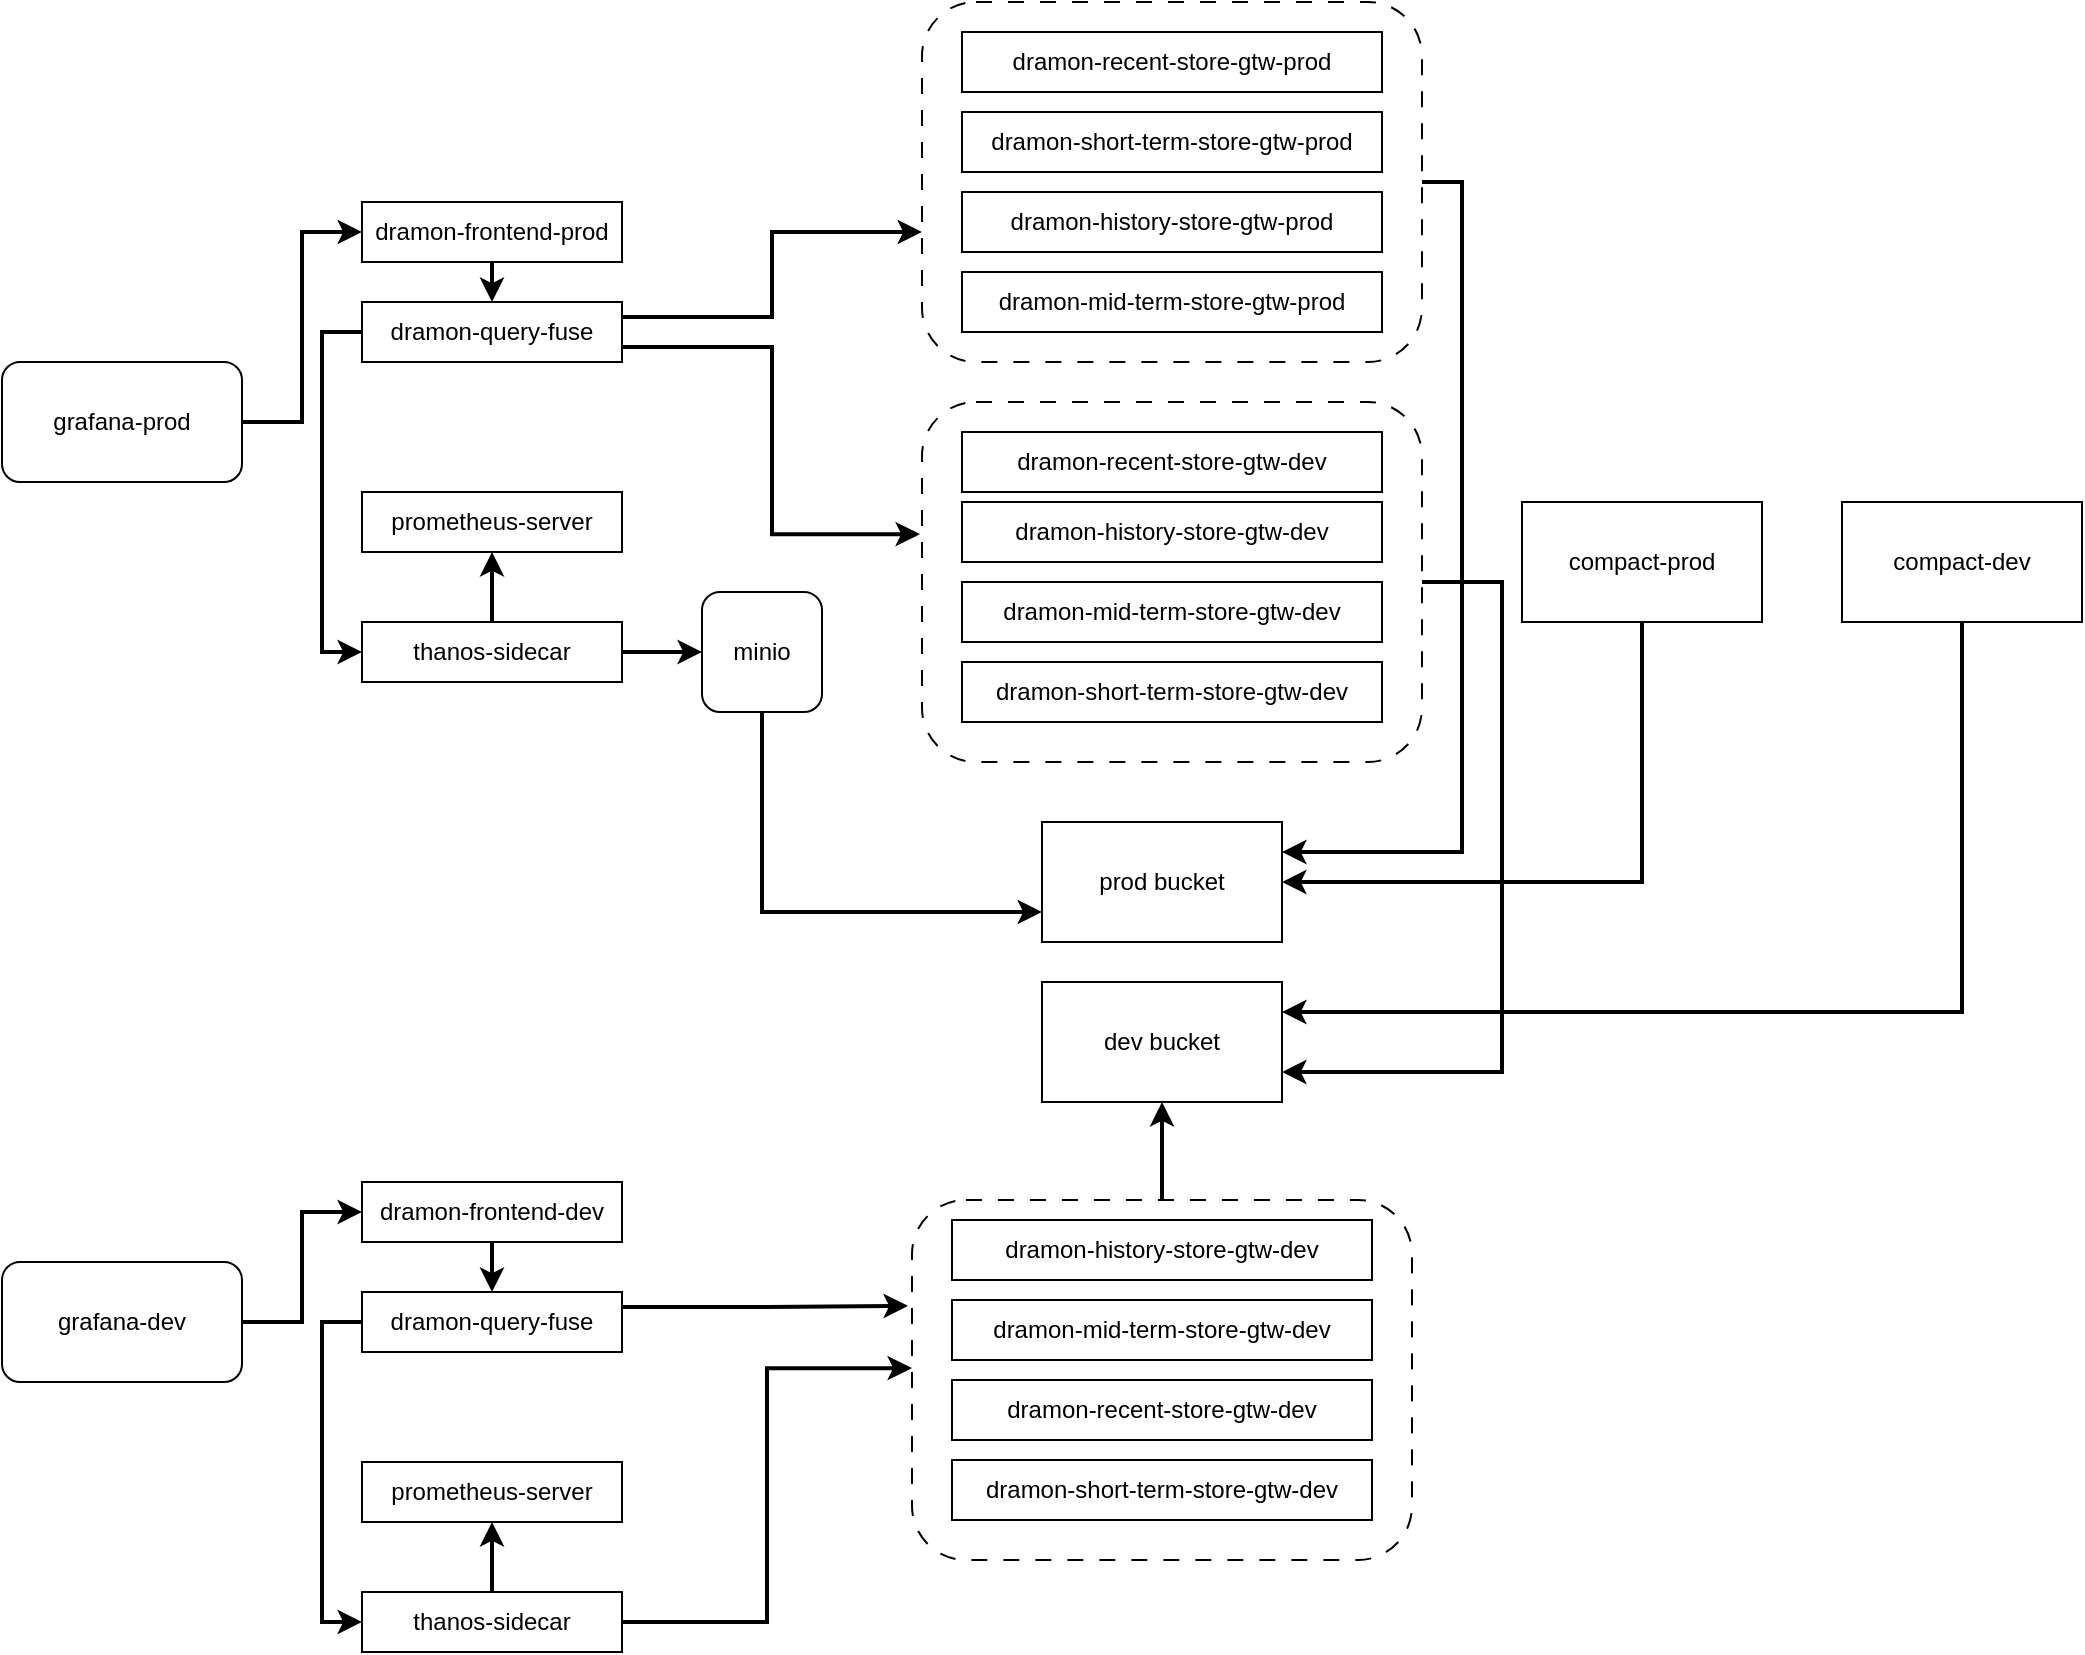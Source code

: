 <mxfile version="21.2.1" type="github">
  <diagram name="Page-1" id="c7558073-3199-34d8-9f00-42111426c3f3">
    <mxGraphModel dx="880" dy="452" grid="1" gridSize="10" guides="1" tooltips="1" connect="1" arrows="1" fold="1" page="1" pageScale="1" pageWidth="826" pageHeight="1169" background="none" math="0" shadow="0">
      <root>
        <mxCell id="0" />
        <mxCell id="1" parent="0" />
        <mxCell id="tp-TrREpgneFB7gpDnLy-1" value="" style="group" vertex="1" connectable="0" parent="1">
          <mxGeometry x="20" y="370" width="1040" height="825" as="geometry" />
        </mxCell>
        <mxCell id="u2j_IW3laRriKSuZbmPG-146" value="" style="rounded=1;whiteSpace=wrap;html=1;dashed=1;dashPattern=8 8;" parent="tp-TrREpgneFB7gpDnLy-1" vertex="1">
          <mxGeometry x="455" y="599" width="250" height="180" as="geometry" />
        </mxCell>
        <mxCell id="u2j_IW3laRriKSuZbmPG-108" value="" style="rounded=1;whiteSpace=wrap;html=1;dashed=1;dashPattern=8 8;" parent="tp-TrREpgneFB7gpDnLy-1" vertex="1">
          <mxGeometry x="460" y="200" width="250" height="180" as="geometry" />
        </mxCell>
        <mxCell id="u2j_IW3laRriKSuZbmPG-106" value="" style="rounded=1;whiteSpace=wrap;html=1;dashed=1;dashPattern=8 8;" parent="tp-TrREpgneFB7gpDnLy-1" vertex="1">
          <mxGeometry x="460" width="250" height="180" as="geometry" />
        </mxCell>
        <mxCell id="u2j_IW3laRriKSuZbmPG-96" value="grafana-prod" style="rounded=1;whiteSpace=wrap;html=1;" parent="tp-TrREpgneFB7gpDnLy-1" vertex="1">
          <mxGeometry y="180" width="120" height="60" as="geometry" />
        </mxCell>
        <mxCell id="u2j_IW3laRriKSuZbmPG-97" value="grafana-dev" style="rounded=1;whiteSpace=wrap;html=1;" parent="tp-TrREpgneFB7gpDnLy-1" vertex="1">
          <mxGeometry y="630" width="120" height="60" as="geometry" />
        </mxCell>
        <mxCell id="u2j_IW3laRriKSuZbmPG-98" value="dramon-history-store-gtw-prod" style="rounded=0;whiteSpace=wrap;html=1;" parent="tp-TrREpgneFB7gpDnLy-1" vertex="1">
          <mxGeometry x="480" y="95" width="210" height="30" as="geometry" />
        </mxCell>
        <mxCell id="u2j_IW3laRriKSuZbmPG-99" value="dramon-short-term-store-gtw-prod" style="rounded=0;whiteSpace=wrap;html=1;" parent="tp-TrREpgneFB7gpDnLy-1" vertex="1">
          <mxGeometry x="480" y="55" width="210" height="30" as="geometry" />
        </mxCell>
        <mxCell id="u2j_IW3laRriKSuZbmPG-100" value="dramon-recent-store-gtw-prod" style="rounded=0;whiteSpace=wrap;html=1;" parent="tp-TrREpgneFB7gpDnLy-1" vertex="1">
          <mxGeometry x="480" y="15" width="210" height="30" as="geometry" />
        </mxCell>
        <mxCell id="u2j_IW3laRriKSuZbmPG-101" value="dramon-mid-term-store-gtw-prod" style="rounded=0;whiteSpace=wrap;html=1;" parent="tp-TrREpgneFB7gpDnLy-1" vertex="1">
          <mxGeometry x="480" y="135" width="210" height="30" as="geometry" />
        </mxCell>
        <mxCell id="u2j_IW3laRriKSuZbmPG-102" value="dramon-recent-store-gtw-dev" style="rounded=0;whiteSpace=wrap;html=1;" parent="tp-TrREpgneFB7gpDnLy-1" vertex="1">
          <mxGeometry x="480" y="215" width="210" height="30" as="geometry" />
        </mxCell>
        <mxCell id="u2j_IW3laRriKSuZbmPG-103" value="dramon-history-store-gtw-dev" style="rounded=0;whiteSpace=wrap;html=1;" parent="tp-TrREpgneFB7gpDnLy-1" vertex="1">
          <mxGeometry x="480" y="250" width="210" height="30" as="geometry" />
        </mxCell>
        <mxCell id="u2j_IW3laRriKSuZbmPG-104" value="dramon-mid-term-store-gtw-dev" style="rounded=0;whiteSpace=wrap;html=1;" parent="tp-TrREpgneFB7gpDnLy-1" vertex="1">
          <mxGeometry x="480" y="290" width="210" height="30" as="geometry" />
        </mxCell>
        <mxCell id="u2j_IW3laRriKSuZbmPG-105" value="dramon-short-term-store-gtw-dev" style="rounded=0;whiteSpace=wrap;html=1;" parent="tp-TrREpgneFB7gpDnLy-1" vertex="1">
          <mxGeometry x="480" y="330" width="210" height="30" as="geometry" />
        </mxCell>
        <mxCell id="u2j_IW3laRriKSuZbmPG-109" value="minio" style="rounded=1;whiteSpace=wrap;html=1;" parent="tp-TrREpgneFB7gpDnLy-1" vertex="1">
          <mxGeometry x="350" y="295" width="60" height="60" as="geometry" />
        </mxCell>
        <mxCell id="u2j_IW3laRriKSuZbmPG-116" style="edgeStyle=orthogonalEdgeStyle;rounded=0;orthogonalLoop=1;jettySize=auto;html=1;exitX=1;exitY=0.25;exitDx=0;exitDy=0;entryX=0;entryY=0.639;entryDx=0;entryDy=0;entryPerimeter=0;strokeWidth=2;" parent="tp-TrREpgneFB7gpDnLy-1" source="u2j_IW3laRriKSuZbmPG-111" target="u2j_IW3laRriKSuZbmPG-106" edge="1">
          <mxGeometry relative="1" as="geometry" />
        </mxCell>
        <mxCell id="u2j_IW3laRriKSuZbmPG-119" style="edgeStyle=orthogonalEdgeStyle;rounded=0;orthogonalLoop=1;jettySize=auto;html=1;exitX=1;exitY=0.75;exitDx=0;exitDy=0;entryX=-0.004;entryY=0.367;entryDx=0;entryDy=0;entryPerimeter=0;strokeWidth=2;" parent="tp-TrREpgneFB7gpDnLy-1" source="u2j_IW3laRriKSuZbmPG-111" target="u2j_IW3laRriKSuZbmPG-108" edge="1">
          <mxGeometry relative="1" as="geometry" />
        </mxCell>
        <mxCell id="u2j_IW3laRriKSuZbmPG-110" value="dramon-frontend-prod" style="rounded=0;whiteSpace=wrap;html=1;" parent="tp-TrREpgneFB7gpDnLy-1" vertex="1">
          <mxGeometry x="180" y="100" width="130" height="30" as="geometry" />
        </mxCell>
        <mxCell id="u2j_IW3laRriKSuZbmPG-115" style="edgeStyle=orthogonalEdgeStyle;rounded=0;orthogonalLoop=1;jettySize=auto;html=1;exitX=1;exitY=0.5;exitDx=0;exitDy=0;entryX=0;entryY=0.5;entryDx=0;entryDy=0;strokeWidth=2;" parent="tp-TrREpgneFB7gpDnLy-1" source="u2j_IW3laRriKSuZbmPG-96" target="u2j_IW3laRriKSuZbmPG-110" edge="1">
          <mxGeometry relative="1" as="geometry" />
        </mxCell>
        <mxCell id="u2j_IW3laRriKSuZbmPG-111" value="dramon-query-fuse" style="rounded=0;whiteSpace=wrap;html=1;" parent="tp-TrREpgneFB7gpDnLy-1" vertex="1">
          <mxGeometry x="180" y="150" width="130" height="30" as="geometry" />
        </mxCell>
        <mxCell id="u2j_IW3laRriKSuZbmPG-127" style="edgeStyle=orthogonalEdgeStyle;rounded=0;orthogonalLoop=1;jettySize=auto;html=1;exitX=0.5;exitY=1;exitDx=0;exitDy=0;entryX=0.5;entryY=0;entryDx=0;entryDy=0;strokeWidth=2;" parent="tp-TrREpgneFB7gpDnLy-1" source="u2j_IW3laRriKSuZbmPG-110" target="u2j_IW3laRriKSuZbmPG-111" edge="1">
          <mxGeometry relative="1" as="geometry" />
        </mxCell>
        <mxCell id="u2j_IW3laRriKSuZbmPG-112" value="&lt;p style=&quot;margin-top: 0pt; margin-bottom: 0pt; margin-left: 0in; direction: ltr; unicode-bidi: embed; word-break: normal;&quot;&gt;prometheus-server&lt;/p&gt;" style="rounded=0;whiteSpace=wrap;html=1;" parent="tp-TrREpgneFB7gpDnLy-1" vertex="1">
          <mxGeometry x="180" y="245" width="130" height="30" as="geometry" />
        </mxCell>
        <mxCell id="u2j_IW3laRriKSuZbmPG-129" style="edgeStyle=orthogonalEdgeStyle;rounded=0;orthogonalLoop=1;jettySize=auto;html=1;exitX=0.5;exitY=0;exitDx=0;exitDy=0;entryX=0.5;entryY=1;entryDx=0;entryDy=0;strokeWidth=2;" parent="tp-TrREpgneFB7gpDnLy-1" source="u2j_IW3laRriKSuZbmPG-113" target="u2j_IW3laRriKSuZbmPG-112" edge="1">
          <mxGeometry relative="1" as="geometry" />
        </mxCell>
        <mxCell id="u2j_IW3laRriKSuZbmPG-132" style="edgeStyle=orthogonalEdgeStyle;rounded=0;orthogonalLoop=1;jettySize=auto;html=1;exitX=1;exitY=0.5;exitDx=0;exitDy=0;entryX=0;entryY=0.5;entryDx=0;entryDy=0;strokeWidth=2;" parent="tp-TrREpgneFB7gpDnLy-1" source="u2j_IW3laRriKSuZbmPG-113" target="u2j_IW3laRriKSuZbmPG-109" edge="1">
          <mxGeometry relative="1" as="geometry" />
        </mxCell>
        <mxCell id="u2j_IW3laRriKSuZbmPG-113" value="&lt;p style=&quot;margin-top: 0pt; margin-bottom: 0pt; margin-left: 0in; direction: ltr; unicode-bidi: embed; word-break: normal;&quot;&gt;thanos-sidecar&lt;/p&gt;" style="rounded=0;whiteSpace=wrap;html=1;" parent="tp-TrREpgneFB7gpDnLy-1" vertex="1">
          <mxGeometry x="180" y="310" width="130" height="30" as="geometry" />
        </mxCell>
        <mxCell id="u2j_IW3laRriKSuZbmPG-128" style="edgeStyle=orthogonalEdgeStyle;rounded=0;orthogonalLoop=1;jettySize=auto;html=1;exitX=0;exitY=0.5;exitDx=0;exitDy=0;entryX=0;entryY=0.5;entryDx=0;entryDy=0;strokeWidth=2;" parent="tp-TrREpgneFB7gpDnLy-1" source="u2j_IW3laRriKSuZbmPG-111" target="u2j_IW3laRriKSuZbmPG-113" edge="1">
          <mxGeometry relative="1" as="geometry" />
        </mxCell>
        <mxCell id="u2j_IW3laRriKSuZbmPG-120" value="prod&amp;nbsp;bucket" style="rounded=0;whiteSpace=wrap;html=1;" parent="tp-TrREpgneFB7gpDnLy-1" vertex="1">
          <mxGeometry x="520" y="410" width="120" height="60" as="geometry" />
        </mxCell>
        <mxCell id="u2j_IW3laRriKSuZbmPG-134" style="edgeStyle=orthogonalEdgeStyle;rounded=0;orthogonalLoop=1;jettySize=auto;html=1;exitX=1;exitY=0.5;exitDx=0;exitDy=0;entryX=1;entryY=0.25;entryDx=0;entryDy=0;strokeWidth=2;" parent="tp-TrREpgneFB7gpDnLy-1" source="u2j_IW3laRriKSuZbmPG-106" target="u2j_IW3laRriKSuZbmPG-120" edge="1">
          <mxGeometry relative="1" as="geometry" />
        </mxCell>
        <mxCell id="u2j_IW3laRriKSuZbmPG-133" style="edgeStyle=orthogonalEdgeStyle;rounded=0;orthogonalLoop=1;jettySize=auto;html=1;exitX=0.5;exitY=1;exitDx=0;exitDy=0;entryX=0;entryY=0.75;entryDx=0;entryDy=0;strokeWidth=2;" parent="tp-TrREpgneFB7gpDnLy-1" source="u2j_IW3laRriKSuZbmPG-109" target="u2j_IW3laRriKSuZbmPG-120" edge="1">
          <mxGeometry relative="1" as="geometry" />
        </mxCell>
        <mxCell id="u2j_IW3laRriKSuZbmPG-121" value="dev bucket" style="rounded=0;whiteSpace=wrap;html=1;" parent="tp-TrREpgneFB7gpDnLy-1" vertex="1">
          <mxGeometry x="520" y="490" width="120" height="60" as="geometry" />
        </mxCell>
        <mxCell id="u2j_IW3laRriKSuZbmPG-153" style="edgeStyle=orthogonalEdgeStyle;rounded=0;orthogonalLoop=1;jettySize=auto;html=1;exitX=0.5;exitY=0;exitDx=0;exitDy=0;entryX=0.5;entryY=1;entryDx=0;entryDy=0;strokeWidth=2;" parent="tp-TrREpgneFB7gpDnLy-1" source="u2j_IW3laRriKSuZbmPG-146" target="u2j_IW3laRriKSuZbmPG-121" edge="1">
          <mxGeometry relative="1" as="geometry" />
        </mxCell>
        <mxCell id="u2j_IW3laRriKSuZbmPG-135" style="edgeStyle=orthogonalEdgeStyle;rounded=0;orthogonalLoop=1;jettySize=auto;html=1;exitX=1;exitY=0.5;exitDx=0;exitDy=0;entryX=1;entryY=0.75;entryDx=0;entryDy=0;strokeWidth=2;" parent="tp-TrREpgneFB7gpDnLy-1" source="u2j_IW3laRriKSuZbmPG-108" target="u2j_IW3laRriKSuZbmPG-121" edge="1">
          <mxGeometry relative="1" as="geometry">
            <Array as="points">
              <mxPoint x="750" y="290" />
              <mxPoint x="750" y="535" />
            </Array>
          </mxGeometry>
        </mxCell>
        <mxCell id="u2j_IW3laRriKSuZbmPG-125" style="edgeStyle=orthogonalEdgeStyle;rounded=0;orthogonalLoop=1;jettySize=auto;html=1;exitX=0.5;exitY=1;exitDx=0;exitDy=0;entryX=1;entryY=0.5;entryDx=0;entryDy=0;strokeWidth=2;" parent="tp-TrREpgneFB7gpDnLy-1" source="u2j_IW3laRriKSuZbmPG-123" target="u2j_IW3laRriKSuZbmPG-120" edge="1">
          <mxGeometry relative="1" as="geometry" />
        </mxCell>
        <mxCell id="u2j_IW3laRriKSuZbmPG-123" value="&lt;p style=&quot;margin-top: 0pt; margin-bottom: 0pt; margin-left: 0in; direction: ltr; unicode-bidi: embed; word-break: normal;&quot;&gt;compact-prod&lt;/p&gt;" style="rounded=0;whiteSpace=wrap;html=1;" parent="tp-TrREpgneFB7gpDnLy-1" vertex="1">
          <mxGeometry x="760" y="250" width="120" height="60" as="geometry" />
        </mxCell>
        <mxCell id="u2j_IW3laRriKSuZbmPG-126" style="edgeStyle=orthogonalEdgeStyle;rounded=0;orthogonalLoop=1;jettySize=auto;html=1;exitX=0.5;exitY=1;exitDx=0;exitDy=0;entryX=1;entryY=0.25;entryDx=0;entryDy=0;strokeWidth=2;" parent="tp-TrREpgneFB7gpDnLy-1" source="u2j_IW3laRriKSuZbmPG-124" target="u2j_IW3laRriKSuZbmPG-121" edge="1">
          <mxGeometry relative="1" as="geometry" />
        </mxCell>
        <mxCell id="u2j_IW3laRriKSuZbmPG-124" value="&lt;p style=&quot;margin-top: 0pt; margin-bottom: 0pt; margin-left: 0in; direction: ltr; unicode-bidi: embed; word-break: normal;&quot;&gt;compact-dev&lt;/p&gt;" style="rounded=0;whiteSpace=wrap;html=1;" parent="tp-TrREpgneFB7gpDnLy-1" vertex="1">
          <mxGeometry x="920" y="250" width="120" height="60" as="geometry" />
        </mxCell>
        <mxCell id="u2j_IW3laRriKSuZbmPG-137" value="dramon-frontend-dev" style="rounded=0;whiteSpace=wrap;html=1;" parent="tp-TrREpgneFB7gpDnLy-1" vertex="1">
          <mxGeometry x="180" y="590" width="130" height="30" as="geometry" />
        </mxCell>
        <mxCell id="u2j_IW3laRriKSuZbmPG-147" style="edgeStyle=orthogonalEdgeStyle;rounded=0;orthogonalLoop=1;jettySize=auto;html=1;exitX=1;exitY=0.5;exitDx=0;exitDy=0;entryX=0;entryY=0.5;entryDx=0;entryDy=0;strokeWidth=2;" parent="tp-TrREpgneFB7gpDnLy-1" source="u2j_IW3laRriKSuZbmPG-97" target="u2j_IW3laRriKSuZbmPG-137" edge="1">
          <mxGeometry relative="1" as="geometry" />
        </mxCell>
        <mxCell id="u2j_IW3laRriKSuZbmPG-154" style="edgeStyle=orthogonalEdgeStyle;rounded=0;orthogonalLoop=1;jettySize=auto;html=1;exitX=1;exitY=0.25;exitDx=0;exitDy=0;entryX=-0.008;entryY=0.294;entryDx=0;entryDy=0;entryPerimeter=0;strokeWidth=2;" parent="tp-TrREpgneFB7gpDnLy-1" source="u2j_IW3laRriKSuZbmPG-138" target="u2j_IW3laRriKSuZbmPG-146" edge="1">
          <mxGeometry relative="1" as="geometry" />
        </mxCell>
        <mxCell id="u2j_IW3laRriKSuZbmPG-138" value="dramon-query-fuse" style="rounded=0;whiteSpace=wrap;html=1;" parent="tp-TrREpgneFB7gpDnLy-1" vertex="1">
          <mxGeometry x="180" y="645" width="130" height="30" as="geometry" />
        </mxCell>
        <mxCell id="u2j_IW3laRriKSuZbmPG-148" style="edgeStyle=orthogonalEdgeStyle;rounded=0;orthogonalLoop=1;jettySize=auto;html=1;exitX=0.5;exitY=1;exitDx=0;exitDy=0;entryX=0.5;entryY=0;entryDx=0;entryDy=0;strokeWidth=2;" parent="tp-TrREpgneFB7gpDnLy-1" source="u2j_IW3laRriKSuZbmPG-137" target="u2j_IW3laRriKSuZbmPG-138" edge="1">
          <mxGeometry relative="1" as="geometry" />
        </mxCell>
        <mxCell id="u2j_IW3laRriKSuZbmPG-139" value="&lt;p style=&quot;margin-top: 0pt; margin-bottom: 0pt; margin-left: 0in; direction: ltr; unicode-bidi: embed; word-break: normal;&quot;&gt;prometheus-server&lt;/p&gt;" style="rounded=0;whiteSpace=wrap;html=1;" parent="tp-TrREpgneFB7gpDnLy-1" vertex="1">
          <mxGeometry x="180" y="730" width="130" height="30" as="geometry" />
        </mxCell>
        <mxCell id="u2j_IW3laRriKSuZbmPG-151" style="edgeStyle=orthogonalEdgeStyle;rounded=0;orthogonalLoop=1;jettySize=auto;html=1;entryX=0.5;entryY=1;entryDx=0;entryDy=0;strokeWidth=2;" parent="tp-TrREpgneFB7gpDnLy-1" source="u2j_IW3laRriKSuZbmPG-140" target="u2j_IW3laRriKSuZbmPG-139" edge="1">
          <mxGeometry relative="1" as="geometry" />
        </mxCell>
        <mxCell id="u2j_IW3laRriKSuZbmPG-152" style="edgeStyle=orthogonalEdgeStyle;rounded=0;orthogonalLoop=1;jettySize=auto;html=1;exitX=1;exitY=0.5;exitDx=0;exitDy=0;entryX=0;entryY=0.467;entryDx=0;entryDy=0;entryPerimeter=0;strokeWidth=2;" parent="tp-TrREpgneFB7gpDnLy-1" source="u2j_IW3laRriKSuZbmPG-140" target="u2j_IW3laRriKSuZbmPG-146" edge="1">
          <mxGeometry relative="1" as="geometry" />
        </mxCell>
        <mxCell id="u2j_IW3laRriKSuZbmPG-140" value="&lt;p style=&quot;margin-top: 0pt; margin-bottom: 0pt; margin-left: 0in; direction: ltr; unicode-bidi: embed; word-break: normal;&quot;&gt;thanos-sidecar&lt;/p&gt;" style="rounded=0;whiteSpace=wrap;html=1;" parent="tp-TrREpgneFB7gpDnLy-1" vertex="1">
          <mxGeometry x="180" y="795" width="130" height="30" as="geometry" />
        </mxCell>
        <mxCell id="u2j_IW3laRriKSuZbmPG-149" style="edgeStyle=orthogonalEdgeStyle;rounded=0;orthogonalLoop=1;jettySize=auto;html=1;exitX=0;exitY=0.5;exitDx=0;exitDy=0;entryX=0;entryY=0.5;entryDx=0;entryDy=0;strokeWidth=2;" parent="tp-TrREpgneFB7gpDnLy-1" source="u2j_IW3laRriKSuZbmPG-138" target="u2j_IW3laRriKSuZbmPG-140" edge="1">
          <mxGeometry relative="1" as="geometry" />
        </mxCell>
        <mxCell id="u2j_IW3laRriKSuZbmPG-141" value="dramon-history-store-gtw-dev" style="rounded=0;whiteSpace=wrap;html=1;" parent="tp-TrREpgneFB7gpDnLy-1" vertex="1">
          <mxGeometry x="475" y="609" width="210" height="30" as="geometry" />
        </mxCell>
        <mxCell id="u2j_IW3laRriKSuZbmPG-142" value="dramon-mid-term-store-gtw-dev" style="rounded=0;whiteSpace=wrap;html=1;" parent="tp-TrREpgneFB7gpDnLy-1" vertex="1">
          <mxGeometry x="475" y="649" width="210" height="30" as="geometry" />
        </mxCell>
        <mxCell id="u2j_IW3laRriKSuZbmPG-143" value="dramon-recent-store-gtw-dev" style="rounded=0;whiteSpace=wrap;html=1;" parent="tp-TrREpgneFB7gpDnLy-1" vertex="1">
          <mxGeometry x="475" y="689" width="210" height="30" as="geometry" />
        </mxCell>
        <mxCell id="u2j_IW3laRriKSuZbmPG-144" value="dramon-short-term-store-gtw-dev" style="rounded=0;whiteSpace=wrap;html=1;" parent="tp-TrREpgneFB7gpDnLy-1" vertex="1">
          <mxGeometry x="475" y="729" width="210" height="30" as="geometry" />
        </mxCell>
      </root>
    </mxGraphModel>
  </diagram>
</mxfile>
